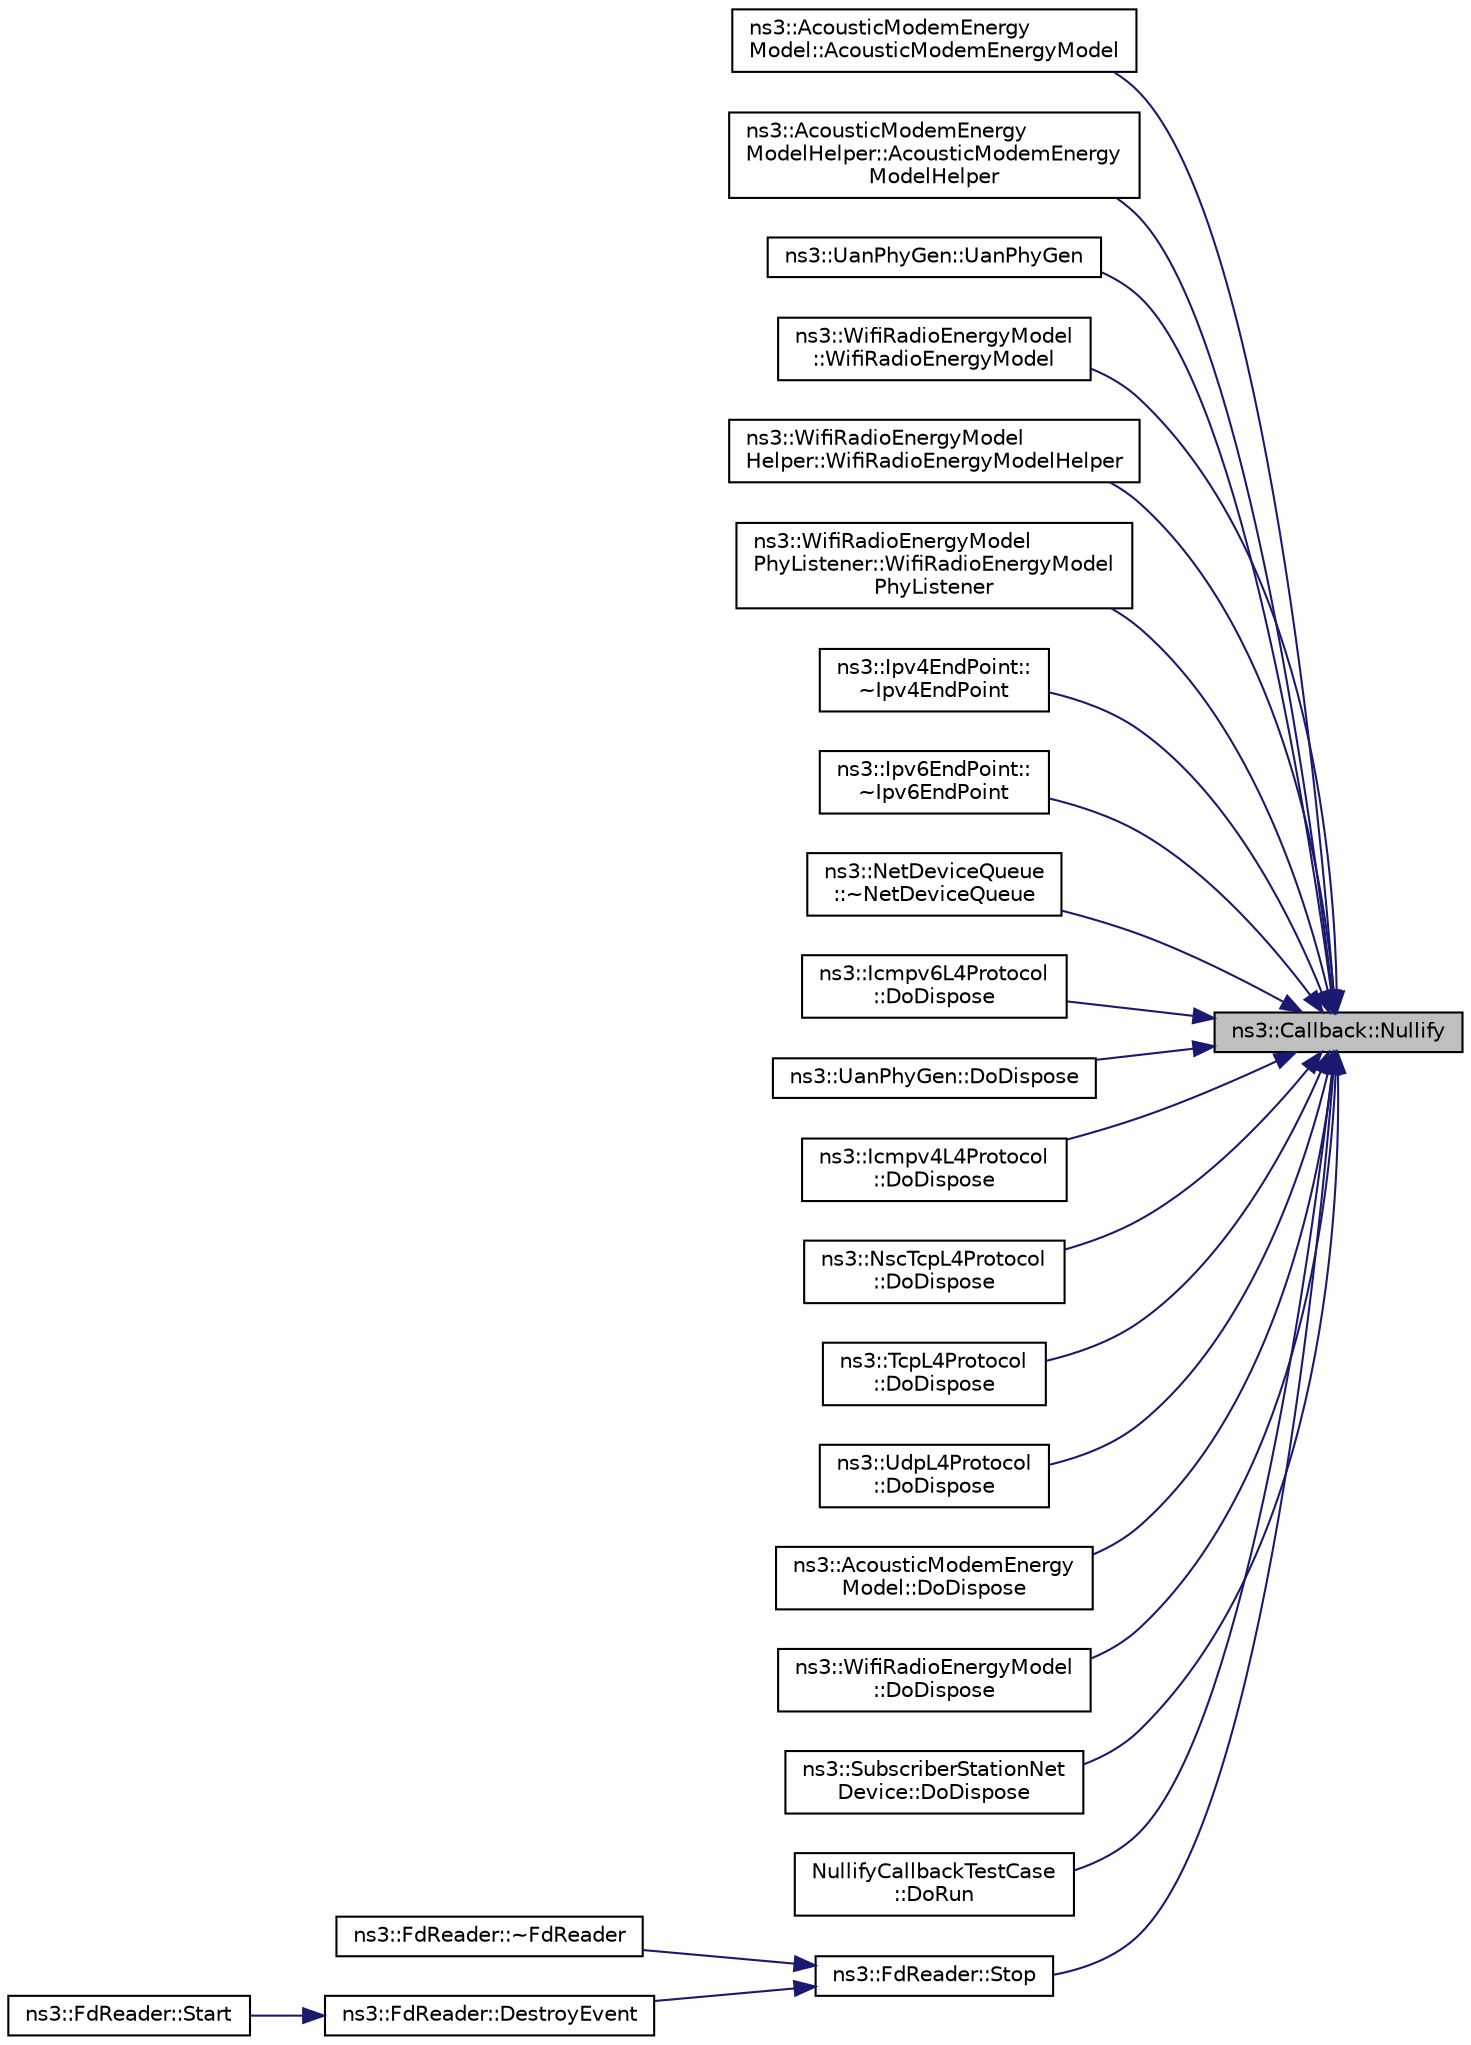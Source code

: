 digraph "ns3::Callback::Nullify"
{
 // LATEX_PDF_SIZE
  edge [fontname="Helvetica",fontsize="10",labelfontname="Helvetica",labelfontsize="10"];
  node [fontname="Helvetica",fontsize="10",shape=record];
  rankdir="RL";
  Node1 [label="ns3::Callback::Nullify",height=0.2,width=0.4,color="black", fillcolor="grey75", style="filled", fontcolor="black",tooltip="Discard the implementation, set it to null."];
  Node1 -> Node2 [dir="back",color="midnightblue",fontsize="10",style="solid",fontname="Helvetica"];
  Node2 [label="ns3::AcousticModemEnergy\lModel::AcousticModemEnergyModel",height=0.2,width=0.4,color="black", fillcolor="white", style="filled",URL="$classns3_1_1_acoustic_modem_energy_model.html#a9332ef84f0e5ea3266ccef6f43deedb4",tooltip="Constructor."];
  Node1 -> Node3 [dir="back",color="midnightblue",fontsize="10",style="solid",fontname="Helvetica"];
  Node3 [label="ns3::AcousticModemEnergy\lModelHelper::AcousticModemEnergy\lModelHelper",height=0.2,width=0.4,color="black", fillcolor="white", style="filled",URL="$classns3_1_1_acoustic_modem_energy_model_helper.html#af2566000591e0895a16ff726de1395e7",tooltip="Construct a helper which is used to add a radio energy model to a node."];
  Node1 -> Node4 [dir="back",color="midnightblue",fontsize="10",style="solid",fontname="Helvetica"];
  Node4 [label="ns3::UanPhyGen::UanPhyGen",height=0.2,width=0.4,color="black", fillcolor="white", style="filled",URL="$classns3_1_1_uan_phy_gen.html#a233a0cade16f6fa26fb85ff8438adc70",tooltip="Constructor."];
  Node1 -> Node5 [dir="back",color="midnightblue",fontsize="10",style="solid",fontname="Helvetica"];
  Node5 [label="ns3::WifiRadioEnergyModel\l::WifiRadioEnergyModel",height=0.2,width=0.4,color="black", fillcolor="white", style="filled",URL="$classns3_1_1_wifi_radio_energy_model.html#a6b0e21d95458627bd77d2dc7cbed349b",tooltip=" "];
  Node1 -> Node6 [dir="back",color="midnightblue",fontsize="10",style="solid",fontname="Helvetica"];
  Node6 [label="ns3::WifiRadioEnergyModel\lHelper::WifiRadioEnergyModelHelper",height=0.2,width=0.4,color="black", fillcolor="white", style="filled",URL="$classns3_1_1_wifi_radio_energy_model_helper.html#a81f4ebb66b91bd709eaf8fbf4e920c67",tooltip="Construct a helper which is used to add a radio energy model to a node."];
  Node1 -> Node7 [dir="back",color="midnightblue",fontsize="10",style="solid",fontname="Helvetica"];
  Node7 [label="ns3::WifiRadioEnergyModel\lPhyListener::WifiRadioEnergyModel\lPhyListener",height=0.2,width=0.4,color="black", fillcolor="white", style="filled",URL="$classns3_1_1_wifi_radio_energy_model_phy_listener.html#a105af33f3679404721a590d8723fff8d",tooltip=" "];
  Node1 -> Node8 [dir="back",color="midnightblue",fontsize="10",style="solid",fontname="Helvetica"];
  Node8 [label="ns3::Ipv4EndPoint::\l~Ipv4EndPoint",height=0.2,width=0.4,color="black", fillcolor="white", style="filled",URL="$classns3_1_1_ipv4_end_point.html#a2feacfcc57c1ad8054f89495cf4e075c",tooltip=" "];
  Node1 -> Node9 [dir="back",color="midnightblue",fontsize="10",style="solid",fontname="Helvetica"];
  Node9 [label="ns3::Ipv6EndPoint::\l~Ipv6EndPoint",height=0.2,width=0.4,color="black", fillcolor="white", style="filled",URL="$classns3_1_1_ipv6_end_point.html#a8b38a96dc23b632b6f1d203f38d2dad8",tooltip=" "];
  Node1 -> Node10 [dir="back",color="midnightblue",fontsize="10",style="solid",fontname="Helvetica"];
  Node10 [label="ns3::NetDeviceQueue\l::~NetDeviceQueue",height=0.2,width=0.4,color="black", fillcolor="white", style="filled",URL="$classns3_1_1_net_device_queue.html#a20ac6106fe315652e8e0b8977b20b395",tooltip=" "];
  Node1 -> Node11 [dir="back",color="midnightblue",fontsize="10",style="solid",fontname="Helvetica"];
  Node11 [label="ns3::Icmpv6L4Protocol\l::DoDispose",height=0.2,width=0.4,color="black", fillcolor="white", style="filled",URL="$classns3_1_1_icmpv6_l4_protocol.html#a6aae989edf64bb22eaaab064d04ba725",tooltip="Dispose this object."];
  Node1 -> Node12 [dir="back",color="midnightblue",fontsize="10",style="solid",fontname="Helvetica"];
  Node12 [label="ns3::UanPhyGen::DoDispose",height=0.2,width=0.4,color="black", fillcolor="white", style="filled",URL="$classns3_1_1_uan_phy_gen.html#a95b71d8af21c788d018e55275d6633e3",tooltip="Destructor implementation."];
  Node1 -> Node13 [dir="back",color="midnightblue",fontsize="10",style="solid",fontname="Helvetica"];
  Node13 [label="ns3::Icmpv4L4Protocol\l::DoDispose",height=0.2,width=0.4,color="black", fillcolor="white", style="filled",URL="$classns3_1_1_icmpv4_l4_protocol.html#aef6985eb19d9b18323efcd9bd0a074ac",tooltip="Destructor implementation."];
  Node1 -> Node14 [dir="back",color="midnightblue",fontsize="10",style="solid",fontname="Helvetica"];
  Node14 [label="ns3::NscTcpL4Protocol\l::DoDispose",height=0.2,width=0.4,color="black", fillcolor="white", style="filled",URL="$classns3_1_1_nsc_tcp_l4_protocol.html#ab3f77171a13c3e8f96717f26a6b716b9",tooltip="Destructor implementation."];
  Node1 -> Node15 [dir="back",color="midnightblue",fontsize="10",style="solid",fontname="Helvetica"];
  Node15 [label="ns3::TcpL4Protocol\l::DoDispose",height=0.2,width=0.4,color="black", fillcolor="white", style="filled",URL="$classns3_1_1_tcp_l4_protocol.html#a9d2286b9af7437138f6c1c8ecdaa048d",tooltip="Destructor implementation."];
  Node1 -> Node16 [dir="back",color="midnightblue",fontsize="10",style="solid",fontname="Helvetica"];
  Node16 [label="ns3::UdpL4Protocol\l::DoDispose",height=0.2,width=0.4,color="black", fillcolor="white", style="filled",URL="$classns3_1_1_udp_l4_protocol.html#ac65581352483fff231c47521455b9ce9",tooltip="Destructor implementation."];
  Node1 -> Node17 [dir="back",color="midnightblue",fontsize="10",style="solid",fontname="Helvetica"];
  Node17 [label="ns3::AcousticModemEnergy\lModel::DoDispose",height=0.2,width=0.4,color="black", fillcolor="white", style="filled",URL="$classns3_1_1_acoustic_modem_energy_model.html#a37a4c65a4c1d9b8bd24ae620ed86308f",tooltip="Destructor implementation."];
  Node1 -> Node18 [dir="back",color="midnightblue",fontsize="10",style="solid",fontname="Helvetica"];
  Node18 [label="ns3::WifiRadioEnergyModel\l::DoDispose",height=0.2,width=0.4,color="black", fillcolor="white", style="filled",URL="$classns3_1_1_wifi_radio_energy_model.html#a7d7b71b58994dff4386b8d8926ff0e95",tooltip="Destructor implementation."];
  Node1 -> Node19 [dir="back",color="midnightblue",fontsize="10",style="solid",fontname="Helvetica"];
  Node19 [label="ns3::SubscriberStationNet\lDevice::DoDispose",height=0.2,width=0.4,color="black", fillcolor="white", style="filled",URL="$classns3_1_1_subscriber_station_net_device.html#ab96e90bdc3192e51179510a4a1f59c51",tooltip="Destructor implementation."];
  Node1 -> Node20 [dir="back",color="midnightblue",fontsize="10",style="solid",fontname="Helvetica"];
  Node20 [label="NullifyCallbackTestCase\l::DoRun",height=0.2,width=0.4,color="black", fillcolor="white", style="filled",URL="$class_nullify_callback_test_case.html#ae20af2bdd79c85be1b075171568c4ecc",tooltip="Implementation to actually run this TestCase."];
  Node1 -> Node21 [dir="back",color="midnightblue",fontsize="10",style="solid",fontname="Helvetica"];
  Node21 [label="ns3::FdReader::Stop",height=0.2,width=0.4,color="black", fillcolor="white", style="filled",URL="$classns3_1_1_fd_reader.html#a0d30fe465fc06dc41a66a439e84f61b6",tooltip="Stop the read thread and reset internal state."];
  Node21 -> Node22 [dir="back",color="midnightblue",fontsize="10",style="solid",fontname="Helvetica"];
  Node22 [label="ns3::FdReader::~FdReader",height=0.2,width=0.4,color="black", fillcolor="white", style="filled",URL="$classns3_1_1_fd_reader.html#ae69d0181118f371221ac3c339004314b",tooltip="Destructor."];
  Node21 -> Node23 [dir="back",color="midnightblue",fontsize="10",style="solid",fontname="Helvetica"];
  Node23 [label="ns3::FdReader::DestroyEvent",height=0.2,width=0.4,color="black", fillcolor="white", style="filled",URL="$classns3_1_1_fd_reader.html#a7de041cbd9bfab170576ddd6fa83eea9",tooltip="Event handler scheduled for destroy time to halt the thread."];
  Node23 -> Node24 [dir="back",color="midnightblue",fontsize="10",style="solid",fontname="Helvetica"];
  Node24 [label="ns3::FdReader::Start",height=0.2,width=0.4,color="black", fillcolor="white", style="filled",URL="$classns3_1_1_fd_reader.html#aad8139555df8e9fd58e819f19547a42d",tooltip="Start a new read thread."];
}
